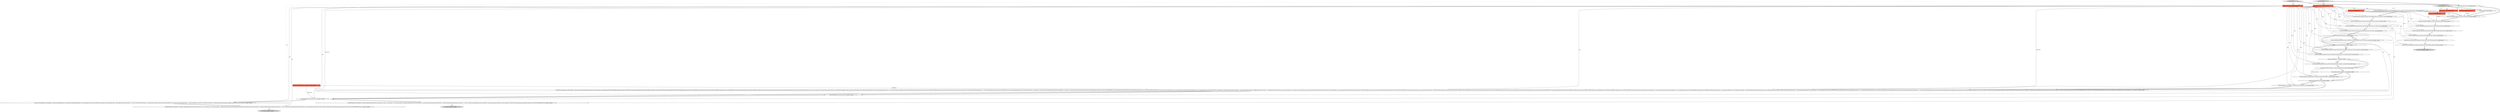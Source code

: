 digraph {
3 [style = filled, label = "@NotNull JsonWriter json@@@2@@@['1', '0', '0']", fillcolor = tomato, shape = box image = "AAA0AAABBB1BBB"];
9 [style = filled, label = "JSONUtils.field(json,RegistryConstants.ATTR_READ_ONLY,dataSource.isConnectionReadOnly())@@@16@@@['1', '1', '0']", fillcolor = white, shape = ellipse image = "AAA0AAABBB1BBB"];
12 [style = filled, label = "serializeModifyPermissions(json,dataSource)@@@105@@@['1', '1', '0']", fillcolor = white, shape = ellipse image = "AAA0AAABBB1BBB"];
26 [style = filled, label = "JSONUtils.field(json,RegistryConstants.ATTR_FOLDER,dataSource.getFolder().getFolderPath())@@@18@@@['1', '1', '0']", fillcolor = white, shape = ellipse image = "AAA0AAABBB1BBB"];
20 [style = filled, label = "final String lockPasswordHash = dataSource.getLockPasswordHash()@@@20@@@['1', '1', '0']", fillcolor = white, shape = ellipse image = "AAA0AAABBB1BBB"];
11 [style = filled, label = "@NotNull JsonWriter json@@@2@@@['1', '1', '0']", fillcolor = tomato, shape = box image = "AAA0AAABBB1BBB"];
17 [style = filled, label = "{DBPConnectionConfiguration connectionInfo = dataSource.getConnectionConfiguration()json.name(\"configuration\")json.beginObject()JSONUtils.fieldNE(json,RegistryConstants.ATTR_HOST,connectionInfo.getHostName())JSONUtils.fieldNE(json,RegistryConstants.ATTR_PORT,connectionInfo.getHostPort())JSONUtils.fieldNE(json,RegistryConstants.ATTR_SERVER,connectionInfo.getServerName())JSONUtils.fieldNE(json,RegistryConstants.ATTR_DATABASE,connectionInfo.getDatabaseName())JSONUtils.fieldNE(json,RegistryConstants.ATTR_URL,connectionInfo.getUrl())saveSecuredCredentials(dataSource,null,null,connectionInfo.getUserName(),dataSource.isSavePassword()? connectionInfo.getUserPassword(): null)JSONUtils.fieldNE(json,RegistryConstants.ATTR_HOME,connectionInfo.getClientHomeId())if (connectionInfo.getConnectionType() != null) {JSONUtils.field(json,RegistryConstants.ATTR_TYPE,connectionInfo.getConnectionType().getId())}JSONUtils.fieldNE(json,RegistryConstants.ATTR_COLOR,connectionInfo.getConnectionColor())if (connectionInfo.getKeepAliveInterval() > 0) {JSONUtils.field(json,RegistryConstants.ATTR_KEEP_ALIVE,connectionInfo.getKeepAliveInterval())}JSONUtils.fieldNE(json,\"config-profile\",connectionInfo.getConfigProfileName())JSONUtils.fieldNE(json,\"user-profile\",connectionInfo.getUserProfileName())JSONUtils.serializeProperties(json,RegistryConstants.TAG_PROPERTIES,connectionInfo.getProperties())JSONUtils.serializeProperties(json,RegistryConstants.TAG_PROVIDER_PROPERTIES,connectionInfo.getProviderProperties())if (!ArrayUtils.isEmpty(connectionInfo.getDeclaredEvents())) {json.name(RegistryConstants.TAG_EVENTS)json.beginObject()for (DBPConnectionEventType eventType : connectionInfo.getDeclaredEvents()){DBRShellCommand command = connectionInfo.getEvent(eventType)if (!command.isEnabled()) {continue}json.name(eventType.name())json.beginObject()JSONUtils.field(json,RegistryConstants.ATTR_ENABLED,command.isEnabled())JSONUtils.field(json,RegistryConstants.ATTR_SHOW_PANEL,command.isShowProcessPanel())JSONUtils.field(json,RegistryConstants.ATTR_WAIT_PROCESS,command.isWaitProcessFinish())if (command.isWaitProcessFinish()) {JSONUtils.field(json,RegistryConstants.ATTR_WAIT_PROCESS_TIMEOUT,command.getWaitProcessTimeoutMs())}JSONUtils.field(json,RegistryConstants.ATTR_TERMINATE_AT_DISCONNECT,command.isTerminateAtDisconnect())JSONUtils.field(json,RegistryConstants.ATTR_PAUSE_AFTER_EXECUTE,command.getPauseAfterExecute())JSONUtils.fieldNE(json,RegistryConstants.ATTR_WORKING_DIRECTORY,command.getWorkingDirectory())JSONUtils.fieldNE(json,RegistryConstants.ATTR_COMMAND,command.getCommand())json.endObject()}json.endObject()}if (!CommonUtils.isEmpty(connectionInfo.getHandlers())) {json.name(RegistryConstants.TAG_HANDLERS)json.beginObject()for (DBWHandlerConfiguration configuration : connectionInfo.getHandlers()){if (configuration.isEnabled()) {saveNetworkHandlerConfiguration(json,dataSource,null,configuration)}}json.endObject()}{DBPConnectionBootstrap bootstrap = connectionInfo.getBootstrap()if (bootstrap.hasData()) {json.name(RegistryConstants.TAG_BOOTSTRAP)json.beginObject()if (bootstrap.getDefaultAutoCommit() != null) {JSONUtils.field(json,RegistryConstants.ATTR_AUTOCOMMIT,bootstrap.getDefaultAutoCommit())}if (bootstrap.getDefaultTransactionIsolation() != null) {JSONUtils.field(json,RegistryConstants.ATTR_TXN_ISOLATION,bootstrap.getDefaultTransactionIsolation())}JSONUtils.fieldNE(json,RegistryConstants.ATTR_DEFAULT_CATALOG,bootstrap.getDefaultCatalogName())JSONUtils.fieldNE(json,RegistryConstants.ATTR_DEFAULT_SCHEMA,bootstrap.getDefaultSchemaName())if (bootstrap.isIgnoreErrors()) {JSONUtils.field(json,RegistryConstants.ATTR_IGNORE_ERRORS,true)}JSONUtils.serializeStringList(json,RegistryConstants.TAG_QUERY,bootstrap.getInitQueries())json.endObject()}}json.endObject()}@@@27@@@['1', '1', '0']", fillcolor = white, shape = ellipse image = "AAA0AAABBB1BBB"];
4 [style = filled, label = "dataSource.hasSharedVirtualModel()@@@24@@@['1', '1', '0']", fillcolor = white, shape = diamond image = "AAA0AAABBB1BBB"];
36 [style = filled, label = "json.endObject()@@@11@@@['0', '0', '1']", fillcolor = lightgray, shape = ellipse image = "AAA0AAABBB3BBB"];
42 [style = filled, label = "JSONUtils.serializeStringList(json,RegistryConstants.TAG_EXCLUDE,filter.getExclude())@@@10@@@['0', '0', '1']", fillcolor = white, shape = ellipse image = "AAA0AAABBB3BBB"];
40 [style = filled, label = "String objectID@@@2@@@['0', '0', '1']", fillcolor = tomato, shape = box image = "AAA0AAABBB3BBB"];
21 [style = filled, label = "json.endObject()@@@137@@@['1', '0', '0']", fillcolor = lightgray, shape = ellipse image = "AAA0AAABBB1BBB"];
38 [style = filled, label = "JSONUtils.fieldNE(json,RegistryConstants.ATTR_DESCRIPTION,filter.getDescription())@@@7@@@['0', '0', '1']", fillcolor = white, shape = ellipse image = "AAA0AAABBB3BBB"];
41 [style = filled, label = "JSONUtils.serializeStringList(json,RegistryConstants.TAG_INCLUDE,filter.getInclude())@@@9@@@['0', '0', '1']", fillcolor = white, shape = ellipse image = "AAA0AAABBB3BBB"];
31 [style = filled, label = "@NotNull DataSourceDescriptor dataSource@@@2@@@['0', '1', '0']", fillcolor = tomato, shape = box image = "AAA0AAABBB2BBB"];
10 [style = filled, label = "JSONUtils.field(json,RegistryConstants.ATTR_NAME,dataSource.getName())@@@7@@@['1', '1', '0']", fillcolor = white, shape = ellipse image = "AAA0AAABBB1BBB"];
13 [style = filled, label = "dataSource.getFolder() != null@@@17@@@['1', '1', '0']", fillcolor = white, shape = diamond image = "AAA0AAABBB1BBB"];
19 [style = filled, label = "JSONUtils.field(json,RegistryConstants.ATTR_LOCK_PASSWORD,lockPasswordHash)@@@22@@@['1', '1', '0']", fillcolor = white, shape = ellipse image = "AAA0AAABBB1BBB"];
33 [style = filled, label = "JsonWriter json@@@2@@@['0', '0', '1']", fillcolor = tomato, shape = box image = "AAA0AAABBB3BBB"];
2 [style = filled, label = "saveDataSource['1', '0', '0']", fillcolor = lightgray, shape = diamond image = "AAA0AAABBB1BBB"];
37 [style = filled, label = "JSONUtils.field(json,RegistryConstants.ATTR_ENABLED,filter.isEnabled())@@@8@@@['0', '0', '1']", fillcolor = white, shape = ellipse image = "AAA0AAABBB3BBB"];
23 [style = filled, label = "JSONUtils.field(json,RegistryConstants.ATTR_SHOW_SYSTEM_OBJECTS,dataSource.isShowSystemObjects())@@@11@@@['1', '1', '0']", fillcolor = white, shape = ellipse image = "AAA0AAABBB1BBB"];
22 [style = filled, label = "JSONUtils.field(json,RegistryConstants.ATTR_SAVE_PASSWORD,dataSource.isSavePassword())@@@9@@@['1', '1', '0']", fillcolor = white, shape = ellipse image = "AAA0AAABBB1BBB"];
15 [style = filled, label = "JSONUtils.fieldNE(json,RegistryConstants.ATTR_ID,objectID)@@@4@@@['1', '1', '1']", fillcolor = white, shape = ellipse image = "AAA0AAABBB1BBB"];
44 [style = filled, label = "saveObjectFiler['0', '0', '1']", fillcolor = lightgray, shape = diamond image = "AAA0AAABBB3BBB"];
24 [style = filled, label = "JSONUtils.fieldNE(json,RegistryConstants.TAG_DESCRIPTION,dataSource.getDescription())@@@8@@@['1', '1', '0']", fillcolor = white, shape = ellipse image = "AAA0AAABBB1BBB"];
35 [style = filled, label = "JSONUtils.fieldNE(json,RegistryConstants.ATTR_NAME,filter.getName())@@@6@@@['0', '0', '1']", fillcolor = white, shape = ellipse image = "AAA0AAABBB3BBB"];
14 [style = filled, label = "json.name(dataSource.getId())@@@3@@@['1', '1', '0']", fillcolor = white, shape = ellipse image = "AAA0AAABBB1BBB"];
28 [style = filled, label = "json.endObject()@@@138@@@['0', '1', '0']", fillcolor = lightgray, shape = ellipse image = "AAA0AAABBB2BBB"];
43 [style = filled, label = "DBSObjectFilter filter@@@2@@@['0', '0', '1']", fillcolor = tomato, shape = box image = "AAA0AAABBB3BBB"];
0 [style = filled, label = "JSONUtils.field(json,RegistryConstants.ATTR_PROVIDER,dataSource.getDriver().getProviderDescriptor().getId())@@@5@@@['1', '1', '0']", fillcolor = white, shape = ellipse image = "AAA0AAABBB1BBB"];
8 [style = filled, label = "!CommonUtils.isEmpty(lockPasswordHash)@@@21@@@['1', '1', '0']", fillcolor = white, shape = diamond image = "AAA0AAABBB1BBB"];
34 [style = filled, label = "json.beginObject()@@@3@@@['0', '0', '1']", fillcolor = white, shape = ellipse image = "AAA0AAABBB3BBB"];
18 [style = filled, label = "{SimplePreferenceStore prefStore = dataSource.getPreferenceStore()Map<String,String> props = new TreeMap<>()for (String propName : prefStore.preferenceNames()){String propValue = prefStore.getString(propName)String defValue = prefStore.getDefaultString(propName)if (propValue != null && !CommonUtils.equalObjects(propValue,defValue)) {props.put(propName,propValue)}}if (!props.isEmpty()) {JSONUtils.serializeProperties(json,RegistryConstants.TAG_CUSTOM_PROPERTIES,props)}}@@@123@@@['1', '0', '0']", fillcolor = white, shape = ellipse image = "AAA0AAABBB1BBB"];
29 [style = filled, label = "{Collection<FilterMapping> filterMappings = dataSource.getObjectFilters()if (!CommonUtils.isEmpty(filterMappings)) {json.name(RegistryConstants.TAG_FILTERS)json.beginArray()for (FilterMapping filter : filterMappings){if (filter.defaultFilter != null && !filter.defaultFilter.isEmpty()) {saveObjectFiler(json,filter.typeName,null,filter.defaultFilter)}for (Map.Entry<String,DBSObjectFilter> cf : filter.customFilters.entrySet()){if (!cf.getValue().isEmpty()) {saveObjectFiler(json,filter.typeName,cf.getKey(),cf.getValue())}}}json.endArray()}}@@@106@@@['0', '1', '0']", fillcolor = white, shape = ellipse image = "AAA0AAABBB2BBB"];
27 [style = filled, label = "{SimplePreferenceStore prefStore = dataSource.getPreferenceStore()Map<String,String> props = new TreeMap<>()for (String propName : prefStore.preferenceNames()){String propValue = prefStore.getString(propName)String defValue = prefStore.getDefaultString(propName)if (propValue != null && !CommonUtils.equalObjects(propValue,defValue)) {props.put(propName,propValue)}}if (!props.isEmpty()) {JSONUtils.serializeProperties(json,RegistryConstants.TAG_CUSTOM_PROPERTIES,props)}}@@@124@@@['0', '1', '0']", fillcolor = white, shape = ellipse image = "AAA0AAABBB2BBB"];
32 [style = filled, label = "JSONUtils.fieldNE(json,RegistryConstants.ATTR_TYPE,typeName)@@@5@@@['0', '0', '1']", fillcolor = white, shape = ellipse image = "AAA0AAABBB3BBB"];
7 [style = filled, label = "JSONUtils.field(json,\"virtual-model-id\",dataSource.getVirtualModel().getId())@@@25@@@['1', '1', '0']", fillcolor = white, shape = ellipse image = "AAA0AAABBB1BBB"];
16 [style = filled, label = "JSONUtils.field(json,RegistryConstants.ATTR_SHOW_UTIL_OBJECTS,dataSource.isShowUtilityObjects())@@@14@@@['1', '1', '0']", fillcolor = white, shape = ellipse image = "AAA0AAABBB1BBB"];
25 [style = filled, label = "serializeModifyPermissions(json,dataSource)@@@104@@@['1', '0', '0']", fillcolor = white, shape = ellipse image = "AAA0AAABBB1BBB"];
30 [style = filled, label = "saveDataSource['0', '1', '0']", fillcolor = lightgray, shape = diamond image = "AAA0AAABBB2BBB"];
5 [style = filled, label = "dataSource.isShowUtilityObjects()@@@13@@@['1', '1', '0']", fillcolor = white, shape = diamond image = "AAA0AAABBB1BBB"];
39 [style = filled, label = "String typeName@@@2@@@['0', '0', '1']", fillcolor = tomato, shape = box image = "AAA0AAABBB3BBB"];
1 [style = filled, label = "JSONUtils.field(json,RegistryConstants.ATTR_DRIVER,dataSource.getDriver().getId())@@@6@@@['1', '1', '0']", fillcolor = white, shape = ellipse image = "AAA0AAABBB1BBB"];
6 [style = filled, label = "dataSource.isShowSystemObjects()@@@10@@@['1', '1', '0']", fillcolor = white, shape = diamond image = "AAA0AAABBB1BBB"];
6->23 [style = dotted, label="true"];
33->42 [style = solid, label="json"];
3->1 [style = solid, label="json"];
3->18 [style = solid, label="json"];
39->32 [style = solid, label="typeName"];
10->24 [style = bold, label=""];
1->32 [style = dashed, label="0"];
10->35 [style = dashed, label="0"];
11->12 [style = solid, label="json"];
44->43 [style = dotted, label="true"];
4->7 [style = dotted, label="true"];
11->17 [style = solid, label="json"];
44->39 [style = dotted, label="true"];
25->12 [style = bold, label=""];
11->29 [style = solid, label="json"];
3->16 [style = solid, label="json"];
8->19 [style = dotted, label="true"];
13->26 [style = dotted, label="true"];
11->27 [style = solid, label="json"];
3->7 [style = solid, label="json"];
44->34 [style = bold, label=""];
11->16 [style = solid, label="json"];
15->0 [style = bold, label=""];
11->0 [style = solid, label="json"];
30->31 [style = dotted, label="true"];
6->5 [style = bold, label=""];
33->35 [style = solid, label="json"];
18->21 [style = bold, label=""];
11->19 [style = solid, label="json"];
13->20 [style = bold, label=""];
11->1 [style = solid, label="json"];
3->0 [style = solid, label="json"];
11->10 [style = solid, label="json"];
13->26 [style = bold, label=""];
34->15 [style = bold, label=""];
2->3 [style = dotted, label="true"];
1->10 [style = bold, label=""];
27->28 [style = bold, label=""];
3->12 [style = solid, label="json"];
3->9 [style = solid, label="json"];
4->17 [style = bold, label=""];
22->37 [style = dashed, label="0"];
44->40 [style = dotted, label="true"];
33->38 [style = solid, label="json"];
3->24 [style = solid, label="json"];
30->11 [style = dotted, label="true"];
23->5 [style = bold, label=""];
12->18 [style = bold, label=""];
3->17 [style = solid, label="json"];
12->29 [style = bold, label=""];
33->15 [style = solid, label="json"];
33->41 [style = solid, label="json"];
15->32 [style = bold, label=""];
30->14 [style = bold, label=""];
6->23 [style = bold, label=""];
5->16 [style = bold, label=""];
8->19 [style = bold, label=""];
3->10 [style = solid, label="json"];
37->41 [style = bold, label=""];
29->27 [style = bold, label=""];
5->16 [style = dotted, label="true"];
4->7 [style = bold, label=""];
22->6 [style = bold, label=""];
26->20 [style = bold, label=""];
38->37 [style = bold, label=""];
20->8 [style = bold, label=""];
11->25 [style = solid, label="dataSource"];
3->22 [style = solid, label="json"];
11->24 [style = solid, label="json"];
19->4 [style = bold, label=""];
31->12 [style = solid, label="dataSource"];
42->36 [style = bold, label=""];
7->17 [style = bold, label=""];
3->19 [style = solid, label="json"];
40->15 [style = solid, label="objectID"];
14->15 [style = bold, label=""];
33->32 [style = solid, label="json"];
33->37 [style = solid, label="json"];
2->11 [style = dotted, label="true"];
11->26 [style = solid, label="json"];
11->17 [style = solid, label="dataSource"];
8->4 [style = bold, label=""];
9->13 [style = bold, label=""];
31->17 [style = solid, label="dataSource"];
11->7 [style = solid, label="json"];
17->12 [style = bold, label=""];
11->22 [style = solid, label="json"];
5->9 [style = bold, label=""];
23->42 [style = dashed, label="0"];
0->1 [style = bold, label=""];
24->22 [style = bold, label=""];
3->25 [style = solid, label="json"];
20->19 [style = solid, label="lockPasswordHash"];
32->35 [style = bold, label=""];
3->26 [style = solid, label="json"];
11->23 [style = solid, label="json"];
35->38 [style = bold, label=""];
24->38 [style = dashed, label="0"];
41->42 [style = bold, label=""];
3->23 [style = solid, label="json"];
2->14 [style = bold, label=""];
0->15 [style = dashed, label="0"];
44->33 [style = dotted, label="true"];
17->25 [style = bold, label=""];
16->9 [style = bold, label=""];
11->9 [style = solid, label="json"];
}
